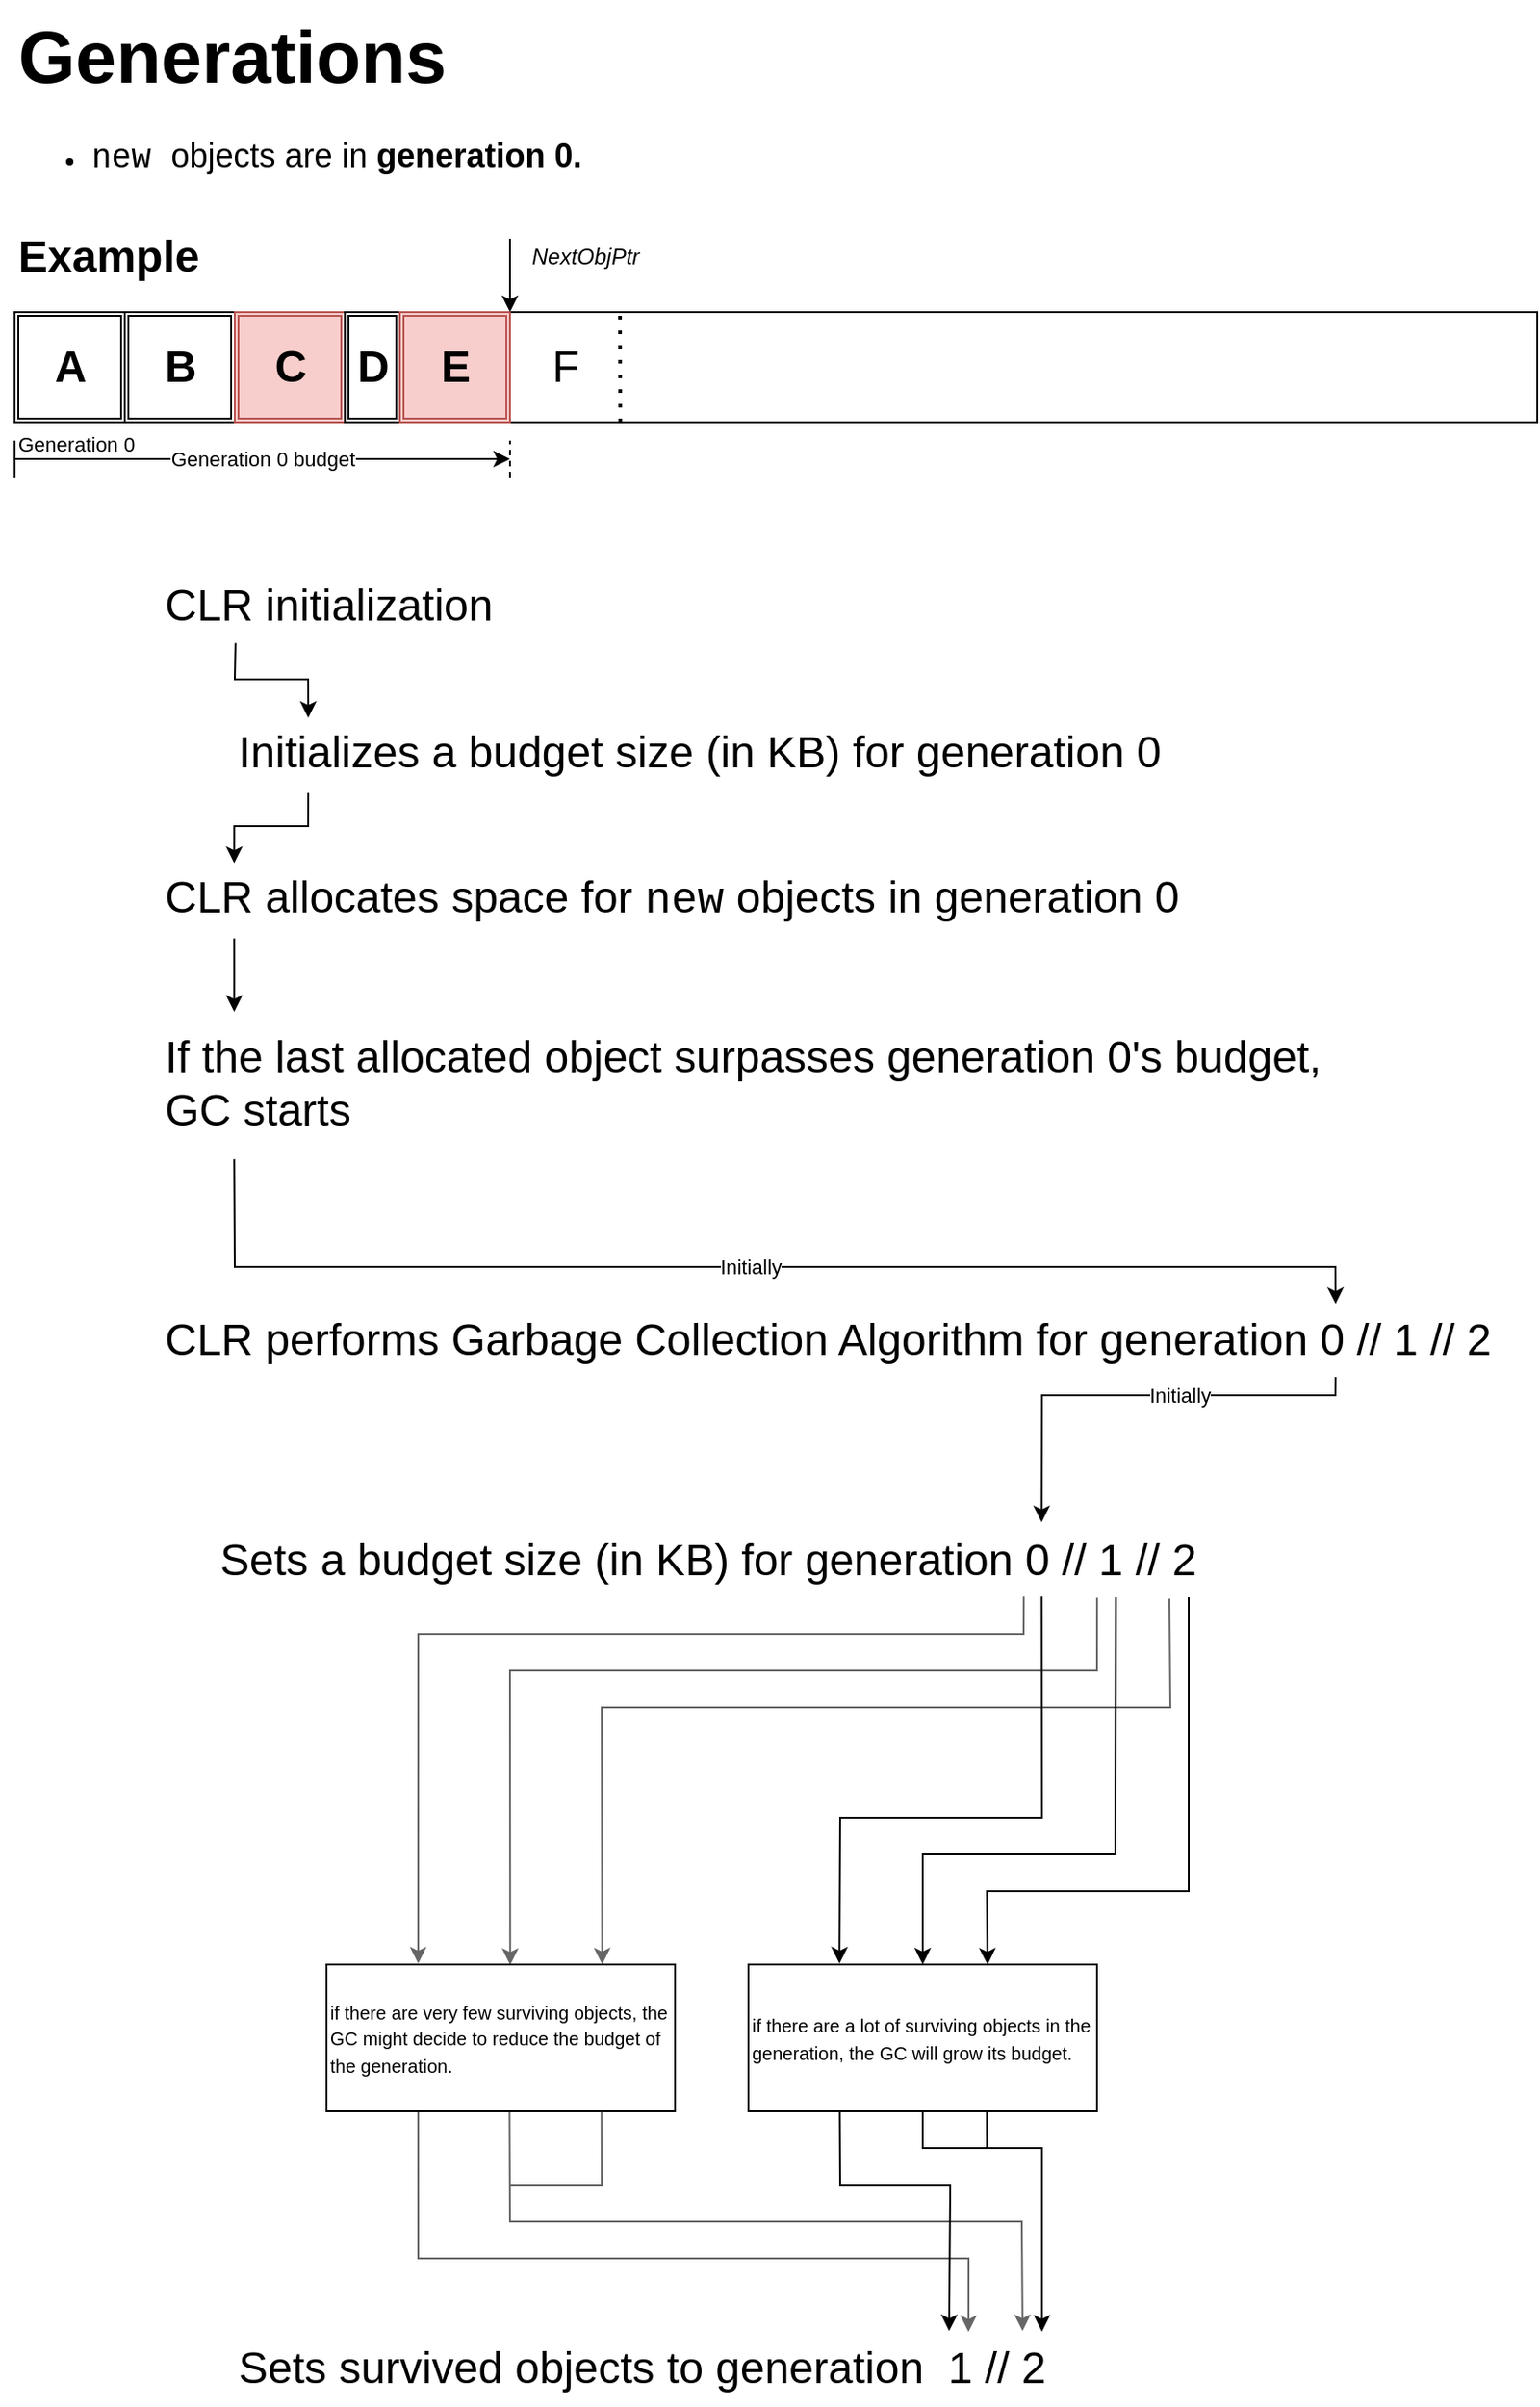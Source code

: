 <mxfile version="26.2.14">
  <diagram name="Page-1" id="v2l32i1PEdWWsTGr0Tao">
    <mxGraphModel dx="2434" dy="834" grid="1" gridSize="10" guides="1" tooltips="1" connect="1" arrows="1" fold="1" page="1" pageScale="1" pageWidth="850" pageHeight="1100" math="0" shadow="0">
      <root>
        <mxCell id="0" />
        <mxCell id="1" parent="0" />
        <mxCell id="TTWUy_FGv6fjRsHf4khs-117" value="" style="endArrow=classic;html=1;rounded=0;exitX=0.263;exitY=1.003;exitDx=0;exitDy=0;exitPerimeter=0;entryX=0.909;entryY=0.004;entryDx=0;entryDy=0;entryPerimeter=0;fillColor=#f5f5f5;strokeColor=#666666;" edge="1" parent="1" source="TTWUy_FGv6fjRsHf4khs-79" target="TTWUy_FGv6fjRsHf4khs-66">
          <mxGeometry width="50" height="50" relative="1" as="geometry">
            <mxPoint x="-490" y="1240" as="sourcePoint" />
            <mxPoint x="-620" y="1210" as="targetPoint" />
            <Array as="points">
              <mxPoint x="-620" y="1240" />
              <mxPoint x="-320" y="1240" />
            </Array>
          </mxGeometry>
        </mxCell>
        <mxCell id="TTWUy_FGv6fjRsHf4khs-118" value="" style="endArrow=classic;html=1;rounded=0;exitX=0.525;exitY=1.004;exitDx=0;exitDy=0;exitPerimeter=0;entryX=0.976;entryY=-0.008;entryDx=0;entryDy=0;entryPerimeter=0;fillColor=#f5f5f5;strokeColor=#666666;" edge="1" parent="1" source="TTWUy_FGv6fjRsHf4khs-79" target="TTWUy_FGv6fjRsHf4khs-66">
          <mxGeometry width="50" height="50" relative="1" as="geometry">
            <mxPoint x="-610" y="1170" as="sourcePoint" />
            <mxPoint x="-300" y="1270" as="targetPoint" />
            <Array as="points">
              <mxPoint x="-570" y="1220" />
              <mxPoint x="-291" y="1220" />
            </Array>
          </mxGeometry>
        </mxCell>
        <mxCell id="TTWUy_FGv6fjRsHf4khs-114" value="" style="endArrow=classic;html=1;rounded=0;entryX=0.791;entryY=-0.001;entryDx=0;entryDy=0;entryPerimeter=0;exitX=0.962;exitY=1.02;exitDx=0;exitDy=0;exitPerimeter=0;fillColor=#f5f5f5;strokeColor=#666666;" edge="1" parent="1" source="TTWUy_FGv6fjRsHf4khs-45" target="TTWUy_FGv6fjRsHf4khs-79">
          <mxGeometry width="50" height="50" relative="1" as="geometry">
            <mxPoint x="-520" y="950" as="sourcePoint" />
            <mxPoint x="-510" y="980" as="targetPoint" />
            <Array as="points">
              <mxPoint x="-210" y="940" />
              <mxPoint x="-520" y="940" />
            </Array>
          </mxGeometry>
        </mxCell>
        <mxCell id="TTWUy_FGv6fjRsHf4khs-115" value="" style="endArrow=classic;html=1;rounded=0;entryX=0.527;entryY=0.003;entryDx=0;entryDy=0;entryPerimeter=0;exitX=0.889;exitY=1.006;exitDx=0;exitDy=0;exitPerimeter=0;fillColor=#f5f5f5;strokeColor=#666666;" edge="1" parent="1" source="TTWUy_FGv6fjRsHf4khs-45" target="TTWUy_FGv6fjRsHf4khs-79">
          <mxGeometry width="50" height="50" relative="1" as="geometry">
            <mxPoint x="-570" y="930" as="sourcePoint" />
            <mxPoint x="-390" y="960" as="targetPoint" />
            <Array as="points">
              <mxPoint x="-250" y="920" />
              <mxPoint x="-570" y="920" />
            </Array>
          </mxGeometry>
        </mxCell>
        <mxCell id="TTWUy_FGv6fjRsHf4khs-1" value="Generations" style="text;strokeColor=none;fillColor=none;html=1;fontSize=40;fontStyle=1;verticalAlign=middle;align=left;" vertex="1" parent="1">
          <mxGeometry x="-840" y="10" width="260" height="60" as="geometry" />
        </mxCell>
        <mxCell id="TTWUy_FGv6fjRsHf4khs-2" value="&lt;ul&gt;&lt;li&gt;&lt;font style=&quot;font-size: 18px;&quot; face=&quot;Courier New&quot;&gt;new&amp;nbsp;&lt;font face=&quot;Helvetica&quot;&gt;objects are in &lt;b&gt;generation 0.&lt;/b&gt;&lt;/font&gt;&lt;/font&gt;&lt;/li&gt;&lt;/ul&gt;" style="text;strokeColor=none;fillColor=none;html=1;whiteSpace=wrap;verticalAlign=middle;overflow=hidden;" vertex="1" parent="1">
          <mxGeometry x="-840" y="70" width="360" height="50" as="geometry" />
        </mxCell>
        <mxCell id="TTWUy_FGv6fjRsHf4khs-3" value="Example" style="text;strokeColor=none;fillColor=none;html=1;fontSize=24;fontStyle=1;verticalAlign=middle;align=left;" vertex="1" parent="1">
          <mxGeometry x="-840" y="130" width="100" height="40" as="geometry" />
        </mxCell>
        <mxCell id="TTWUy_FGv6fjRsHf4khs-4" value="" style="rounded=0;whiteSpace=wrap;html=1;movable=1;resizable=1;rotatable=1;deletable=1;editable=1;locked=0;connectable=1;" vertex="1" parent="1">
          <mxGeometry x="-840" y="180" width="830" height="60" as="geometry" />
        </mxCell>
        <mxCell id="TTWUy_FGv6fjRsHf4khs-8" value="" style="shape=ext;double=1;rounded=0;whiteSpace=wrap;html=1;" vertex="1" parent="1">
          <mxGeometry x="-840" y="180" width="60" height="60" as="geometry" />
        </mxCell>
        <mxCell id="TTWUy_FGv6fjRsHf4khs-9" value="" style="shape=ext;double=1;rounded=0;whiteSpace=wrap;html=1;" vertex="1" parent="1">
          <mxGeometry x="-780" y="180" width="60" height="60" as="geometry" />
        </mxCell>
        <mxCell id="TTWUy_FGv6fjRsHf4khs-10" value="" style="shape=ext;double=1;rounded=0;whiteSpace=wrap;html=1;fillColor=#f8cecc;strokeColor=#b85450;" vertex="1" parent="1">
          <mxGeometry x="-720" y="180" width="60" height="60" as="geometry" />
        </mxCell>
        <mxCell id="TTWUy_FGv6fjRsHf4khs-11" value="" style="shape=ext;double=1;rounded=0;whiteSpace=wrap;html=1;container=0;" vertex="1" parent="1">
          <mxGeometry x="-660" y="180" width="30" height="60" as="geometry" />
        </mxCell>
        <mxCell id="TTWUy_FGv6fjRsHf4khs-12" value="" style="shape=ext;double=1;rounded=0;whiteSpace=wrap;html=1;fillColor=#f8cecc;strokeColor=#b85450;" vertex="1" parent="1">
          <mxGeometry x="-630" y="180" width="60" height="60" as="geometry" />
        </mxCell>
        <mxCell id="TTWUy_FGv6fjRsHf4khs-13" value="" style="endArrow=none;dashed=1;html=1;dashPattern=1 3;strokeWidth=2;rounded=0;" edge="1" parent="1">
          <mxGeometry width="50" height="50" relative="1" as="geometry">
            <mxPoint x="-509.82" y="240" as="sourcePoint" />
            <mxPoint x="-510" y="180" as="targetPoint" />
          </mxGeometry>
        </mxCell>
        <mxCell id="TTWUy_FGv6fjRsHf4khs-14" value="A" style="text;strokeColor=none;fillColor=none;html=1;fontSize=24;fontStyle=1;verticalAlign=middle;align=center;" vertex="1" parent="1">
          <mxGeometry x="-840" y="180" width="60" height="60" as="geometry" />
        </mxCell>
        <mxCell id="TTWUy_FGv6fjRsHf4khs-15" value="B" style="text;strokeColor=none;fillColor=none;html=1;fontSize=24;fontStyle=1;verticalAlign=middle;align=center;" vertex="1" parent="1">
          <mxGeometry x="-780" y="180" width="60" height="60" as="geometry" />
        </mxCell>
        <mxCell id="TTWUy_FGv6fjRsHf4khs-16" value="C" style="text;strokeColor=none;fillColor=none;html=1;fontSize=24;fontStyle=1;verticalAlign=middle;align=center;" vertex="1" parent="1">
          <mxGeometry x="-720" y="180" width="60" height="60" as="geometry" />
        </mxCell>
        <mxCell id="TTWUy_FGv6fjRsHf4khs-17" value="D" style="text;strokeColor=none;fillColor=none;html=1;fontSize=24;fontStyle=1;verticalAlign=middle;align=center;" vertex="1" parent="1">
          <mxGeometry x="-660" y="180" width="30" height="60" as="geometry" />
        </mxCell>
        <mxCell id="TTWUy_FGv6fjRsHf4khs-18" value="E" style="text;strokeColor=none;fillColor=none;html=1;fontSize=24;fontStyle=1;verticalAlign=middle;align=center;" vertex="1" parent="1">
          <mxGeometry x="-630" y="180" width="60" height="60" as="geometry" />
        </mxCell>
        <mxCell id="TTWUy_FGv6fjRsHf4khs-19" value="&lt;div&gt;F&lt;/div&gt;" style="text;strokeColor=none;fillColor=none;html=1;fontSize=24;fontStyle=0;verticalAlign=middle;align=center;" vertex="1" parent="1">
          <mxGeometry x="-570" y="180" width="60" height="60" as="geometry" />
        </mxCell>
        <mxCell id="TTWUy_FGv6fjRsHf4khs-20" value="" style="endArrow=classic;html=1;rounded=0;entryX=0;entryY=0;entryDx=0;entryDy=0;" edge="1" parent="1" target="TTWUy_FGv6fjRsHf4khs-19">
          <mxGeometry width="50" height="50" relative="1" as="geometry">
            <mxPoint x="-570" y="140" as="sourcePoint" />
            <mxPoint x="-510" y="90" as="targetPoint" />
          </mxGeometry>
        </mxCell>
        <mxCell id="TTWUy_FGv6fjRsHf4khs-21" value="NextObjPtr" style="text;html=1;align=left;verticalAlign=middle;whiteSpace=wrap;rounded=0;fontStyle=2" vertex="1" parent="1">
          <mxGeometry x="-560" y="135" width="60" height="30" as="geometry" />
        </mxCell>
        <mxCell id="TTWUy_FGv6fjRsHf4khs-38" value="" style="endArrow=classic;html=1;rounded=0;" edge="1" parent="1">
          <mxGeometry relative="1" as="geometry">
            <mxPoint x="-840" y="260" as="sourcePoint" />
            <mxPoint x="-570" y="260" as="targetPoint" />
          </mxGeometry>
        </mxCell>
        <mxCell id="TTWUy_FGv6fjRsHf4khs-39" value="Generation 0 budget" style="edgeLabel;resizable=0;html=1;;align=center;verticalAlign=middle;" connectable="0" vertex="1" parent="TTWUy_FGv6fjRsHf4khs-38">
          <mxGeometry relative="1" as="geometry" />
        </mxCell>
        <mxCell id="TTWUy_FGv6fjRsHf4khs-40" value="Generation 0" style="edgeLabel;resizable=0;html=1;;align=left;verticalAlign=bottom;" connectable="0" vertex="1" parent="TTWUy_FGv6fjRsHf4khs-38">
          <mxGeometry x="-1" relative="1" as="geometry" />
        </mxCell>
        <mxCell id="TTWUy_FGv6fjRsHf4khs-42" value="" style="endArrow=none;dashed=1;html=1;rounded=0;" edge="1" parent="1">
          <mxGeometry width="50" height="50" relative="1" as="geometry">
            <mxPoint x="-570" y="270" as="sourcePoint" />
            <mxPoint x="-570" y="250" as="targetPoint" />
          </mxGeometry>
        </mxCell>
        <mxCell id="TTWUy_FGv6fjRsHf4khs-43" value="" style="endArrow=none;html=1;rounded=0;" edge="1" parent="1">
          <mxGeometry width="50" height="50" relative="1" as="geometry">
            <mxPoint x="-840" y="270" as="sourcePoint" />
            <mxPoint x="-840" y="250" as="targetPoint" />
          </mxGeometry>
        </mxCell>
        <mxCell id="TTWUy_FGv6fjRsHf4khs-44" value="CLR initialization" style="text;strokeColor=none;fillColor=none;html=1;fontSize=24;fontStyle=0;verticalAlign=middle;align=left;" vertex="1" parent="1">
          <mxGeometry x="-760" y="320" width="200" height="40" as="geometry" />
        </mxCell>
        <mxCell id="TTWUy_FGv6fjRsHf4khs-45" value="Sets a budget size (in KB) for generation 0 // 1 // 2" style="text;strokeColor=none;fillColor=none;html=1;fontSize=24;fontStyle=0;verticalAlign=middle;align=left;" vertex="1" parent="1">
          <mxGeometry x="-730" y="840" width="540" height="40" as="geometry" />
        </mxCell>
        <mxCell id="TTWUy_FGv6fjRsHf4khs-47" value="CLR allocates space for &lt;font face=&quot;Courier New&quot;&gt;new&lt;/font&gt;&lt;font face=&quot;Helvetica&quot;&gt; objects in generation 0&lt;/font&gt;" style="text;strokeColor=none;fillColor=none;html=1;fontSize=24;fontStyle=0;verticalAlign=middle;align=left;" vertex="1" parent="1">
          <mxGeometry x="-760" y="480" width="640" height="40" as="geometry" />
        </mxCell>
        <mxCell id="TTWUy_FGv6fjRsHf4khs-49" value="&lt;div&gt;If the last allocated object surpasses generation 0&#39;s budget,&amp;nbsp;&lt;/div&gt;&lt;div&gt;GC starts&lt;/div&gt;" style="text;strokeColor=none;fillColor=none;html=1;fontSize=24;fontStyle=0;verticalAlign=middle;align=left;" vertex="1" parent="1">
          <mxGeometry x="-760" y="560" width="640" height="80" as="geometry" />
        </mxCell>
        <mxCell id="TTWUy_FGv6fjRsHf4khs-64" value="CLR performs Garbage Collection Algorithm for generation 0 // 1 // 2" style="text;strokeColor=none;fillColor=none;html=1;fontSize=24;fontStyle=0;verticalAlign=middle;align=left;" vertex="1" parent="1">
          <mxGeometry x="-760" y="720" width="740" height="40" as="geometry" />
        </mxCell>
        <mxCell id="TTWUy_FGv6fjRsHf4khs-66" value="Sets survived objects to generation&amp;nbsp; 1 // 2" style="text;strokeColor=none;fillColor=none;html=1;fontSize=24;fontStyle=0;verticalAlign=middle;align=left;" vertex="1" parent="1">
          <mxGeometry x="-720" y="1280" width="440" height="40" as="geometry" />
        </mxCell>
        <mxCell id="TTWUy_FGv6fjRsHf4khs-69" value="" style="endArrow=classic;html=1;rounded=0;exitX=0.202;exitY=1.007;exitDx=0;exitDy=0;entryX=0.077;entryY=0.025;entryDx=0;entryDy=0;exitPerimeter=0;entryPerimeter=0;" edge="1" parent="1" source="TTWUy_FGv6fjRsHf4khs-44" target="TTWUy_FGv6fjRsHf4khs-84">
          <mxGeometry relative="1" as="geometry">
            <mxPoint x="-720" y="360" as="sourcePoint" />
            <mxPoint x="-270" y="399" as="targetPoint" />
            <Array as="points">
              <mxPoint x="-720" y="380" />
              <mxPoint x="-680" y="380" />
            </Array>
          </mxGeometry>
        </mxCell>
        <mxCell id="TTWUy_FGv6fjRsHf4khs-79" value="&lt;div&gt;&lt;font size=&quot;1&quot;&gt;if there are very few surviving objects, the GC might decide to reduce the budget of the generation.&lt;/font&gt;&lt;/div&gt;" style="whiteSpace=wrap;html=1;verticalAlign=middle;align=left;" vertex="1" parent="1">
          <mxGeometry x="-670" y="1080" width="190" height="80" as="geometry" />
        </mxCell>
        <mxCell id="TTWUy_FGv6fjRsHf4khs-81" value="&lt;div&gt;&lt;font size=&quot;1&quot;&gt;if there are a lot of surviving objects in the generation, the GC will grow its budget.&lt;/font&gt;&lt;/div&gt;" style="whiteSpace=wrap;html=1;verticalAlign=middle;align=left;" vertex="1" parent="1">
          <mxGeometry x="-440" y="1080" width="190" height="80" as="geometry" />
        </mxCell>
        <mxCell id="TTWUy_FGv6fjRsHf4khs-86" style="edgeStyle=orthogonalEdgeStyle;rounded=0;orthogonalLoop=1;jettySize=auto;html=1;exitX=0.077;exitY=1.046;exitDx=0;exitDy=0;entryX=0.062;entryY=0.003;entryDx=0;entryDy=0;exitPerimeter=0;entryPerimeter=0;" edge="1" parent="1" source="TTWUy_FGv6fjRsHf4khs-84" target="TTWUy_FGv6fjRsHf4khs-47">
          <mxGeometry relative="1" as="geometry" />
        </mxCell>
        <mxCell id="TTWUy_FGv6fjRsHf4khs-84" value="Initializes a budget size (in KB) for generation 0" style="text;strokeColor=none;fillColor=none;html=1;fontSize=24;fontStyle=0;verticalAlign=middle;align=left;" vertex="1" parent="1">
          <mxGeometry x="-720" y="400" width="520" height="40" as="geometry" />
        </mxCell>
        <mxCell id="TTWUy_FGv6fjRsHf4khs-90" style="edgeStyle=orthogonalEdgeStyle;rounded=0;orthogonalLoop=1;jettySize=auto;html=1;exitX=0.062;exitY=1.028;exitDx=0;exitDy=0;exitPerimeter=0;entryX=0.062;entryY=0.014;entryDx=0;entryDy=0;entryPerimeter=0;" edge="1" parent="1" source="TTWUy_FGv6fjRsHf4khs-47" target="TTWUy_FGv6fjRsHf4khs-49">
          <mxGeometry relative="1" as="geometry">
            <mxPoint x="-720" y="560" as="targetPoint" />
          </mxGeometry>
        </mxCell>
        <mxCell id="TTWUy_FGv6fjRsHf4khs-91" value="" style="endArrow=classic;html=1;rounded=0;exitX=0.062;exitY=1.017;exitDx=0;exitDy=0;exitPerimeter=0;entryX=0.865;entryY=0.004;entryDx=0;entryDy=0;entryPerimeter=0;" edge="1" parent="1" source="TTWUy_FGv6fjRsHf4khs-49" target="TTWUy_FGv6fjRsHf4khs-64">
          <mxGeometry relative="1" as="geometry">
            <mxPoint x="-720" y="650" as="sourcePoint" />
            <mxPoint x="-620" y="650" as="targetPoint" />
            <Array as="points">
              <mxPoint x="-720" y="700" />
              <mxPoint x="-120" y="700" />
            </Array>
          </mxGeometry>
        </mxCell>
        <mxCell id="TTWUy_FGv6fjRsHf4khs-95" value="Initially" style="edgeLabel;html=1;align=center;verticalAlign=middle;resizable=0;points=[];" vertex="1" connectable="0" parent="TTWUy_FGv6fjRsHf4khs-91">
          <mxGeometry x="0.604" relative="1" as="geometry">
            <mxPoint x="-205" as="offset" />
          </mxGeometry>
        </mxCell>
        <mxCell id="TTWUy_FGv6fjRsHf4khs-96" value="" style="endArrow=classic;html=1;rounded=0;exitX=0.865;exitY=1;exitDx=0;exitDy=0;exitPerimeter=0;entryX=0.833;entryY=-0.022;entryDx=0;entryDy=0;entryPerimeter=0;" edge="1" parent="1" source="TTWUy_FGv6fjRsHf4khs-64" target="TTWUy_FGv6fjRsHf4khs-45">
          <mxGeometry relative="1" as="geometry">
            <mxPoint x="-300" y="800" as="sourcePoint" />
            <mxPoint x="-200" y="800" as="targetPoint" />
            <Array as="points">
              <mxPoint x="-120" y="770" />
              <mxPoint x="-280" y="770" />
            </Array>
          </mxGeometry>
        </mxCell>
        <mxCell id="TTWUy_FGv6fjRsHf4khs-97" value="Initially" style="edgeLabel;resizable=0;html=1;;align=center;verticalAlign=middle;" connectable="0" vertex="1" parent="TTWUy_FGv6fjRsHf4khs-96">
          <mxGeometry relative="1" as="geometry">
            <mxPoint x="24" as="offset" />
          </mxGeometry>
        </mxCell>
        <mxCell id="TTWUy_FGv6fjRsHf4khs-107" value="" style="endArrow=classic;html=1;rounded=0;entryX=0.261;entryY=-0.007;entryDx=0;entryDy=0;entryPerimeter=0;exitX=0.833;exitY=0.991;exitDx=0;exitDy=0;exitPerimeter=0;" edge="1" parent="1" source="TTWUy_FGv6fjRsHf4khs-45" target="TTWUy_FGv6fjRsHf4khs-81">
          <mxGeometry width="50" height="50" relative="1" as="geometry">
            <mxPoint x="-270" y="930" as="sourcePoint" />
            <mxPoint x="-440" y="990" as="targetPoint" />
            <Array as="points">
              <mxPoint x="-280" y="1000" />
              <mxPoint x="-390" y="1000" />
            </Array>
          </mxGeometry>
        </mxCell>
        <mxCell id="TTWUy_FGv6fjRsHf4khs-108" value="" style="endArrow=classic;html=1;rounded=0;entryX=0.5;entryY=0;entryDx=0;entryDy=0;exitX=0.908;exitY=1.001;exitDx=0;exitDy=0;exitPerimeter=0;" edge="1" parent="1" source="TTWUy_FGv6fjRsHf4khs-45" target="TTWUy_FGv6fjRsHf4khs-81">
          <mxGeometry width="50" height="50" relative="1" as="geometry">
            <mxPoint x="-240" y="930" as="sourcePoint" />
            <mxPoint x="-440" y="990" as="targetPoint" />
            <Array as="points">
              <mxPoint x="-240" y="1020" />
              <mxPoint x="-345" y="1020" />
            </Array>
          </mxGeometry>
        </mxCell>
        <mxCell id="TTWUy_FGv6fjRsHf4khs-109" value="" style="endArrow=classic;html=1;rounded=0;entryX=0.686;entryY=0.001;entryDx=0;entryDy=0;entryPerimeter=0;" edge="1" parent="1" target="TTWUy_FGv6fjRsHf4khs-81">
          <mxGeometry width="50" height="50" relative="1" as="geometry">
            <mxPoint x="-200" y="880" as="sourcePoint" />
            <mxPoint x="-270" y="980" as="targetPoint" />
            <Array as="points">
              <mxPoint x="-200" y="1040" />
              <mxPoint x="-310" y="1040" />
            </Array>
          </mxGeometry>
        </mxCell>
        <mxCell id="TTWUy_FGv6fjRsHf4khs-116" value="" style="endArrow=classic;html=1;rounded=0;entryX=0.263;entryY=-0.007;entryDx=0;entryDy=0;entryPerimeter=0;exitX=0.815;exitY=0.991;exitDx=0;exitDy=0;exitPerimeter=0;fillColor=#f5f5f5;strokeColor=#666666;" edge="1" parent="1" source="TTWUy_FGv6fjRsHf4khs-45" target="TTWUy_FGv6fjRsHf4khs-79">
          <mxGeometry width="50" height="50" relative="1" as="geometry">
            <mxPoint x="-620" y="930" as="sourcePoint" />
            <mxPoint x="-600" y="930" as="targetPoint" />
            <Array as="points">
              <mxPoint x="-290" y="900" />
              <mxPoint x="-620" y="900" />
            </Array>
          </mxGeometry>
        </mxCell>
        <mxCell id="TTWUy_FGv6fjRsHf4khs-120" value="" style="endArrow=none;html=1;rounded=0;entryX=0.789;entryY=1.005;entryDx=0;entryDy=0;entryPerimeter=0;fillColor=#f5f5f5;strokeColor=#666666;" edge="1" parent="1" target="TTWUy_FGv6fjRsHf4khs-79">
          <mxGeometry width="50" height="50" relative="1" as="geometry">
            <mxPoint x="-570" y="1200" as="sourcePoint" />
            <mxPoint x="-500" y="1170" as="targetPoint" />
            <Array as="points">
              <mxPoint x="-520" y="1200" />
            </Array>
          </mxGeometry>
        </mxCell>
        <mxCell id="TTWUy_FGv6fjRsHf4khs-105" value="" style="endArrow=classic;html=1;rounded=0;exitX=0.5;exitY=1;exitDx=0;exitDy=0;entryX=1;entryY=0;entryDx=0;entryDy=0;" edge="1" parent="1" source="TTWUy_FGv6fjRsHf4khs-81" target="TTWUy_FGv6fjRsHf4khs-66">
          <mxGeometry relative="1" as="geometry">
            <mxPoint x="-345" y="1160.16" as="sourcePoint" />
            <mxPoint x="-290" y="1270" as="targetPoint" />
            <Array as="points">
              <mxPoint x="-345" y="1180" />
              <mxPoint x="-280" y="1180" />
            </Array>
          </mxGeometry>
        </mxCell>
        <mxCell id="TTWUy_FGv6fjRsHf4khs-112" value="" style="endArrow=none;html=1;rounded=0;entryX=0.684;entryY=1.001;entryDx=0;entryDy=0;entryPerimeter=0;" edge="1" parent="1" target="TTWUy_FGv6fjRsHf4khs-81">
          <mxGeometry width="50" height="50" relative="1" as="geometry">
            <mxPoint x="-310" y="1180" as="sourcePoint" />
            <mxPoint x="-220" y="1090" as="targetPoint" />
            <Array as="points" />
          </mxGeometry>
        </mxCell>
        <mxCell id="TTWUy_FGv6fjRsHf4khs-103" value="" style="endArrow=classic;html=1;rounded=0;exitX=0.262;exitY=1.002;exitDx=0;exitDy=0;exitPerimeter=0;entryX=0.885;entryY=-0.008;entryDx=0;entryDy=0;entryPerimeter=0;" edge="1" parent="1" source="TTWUy_FGv6fjRsHf4khs-81" target="TTWUy_FGv6fjRsHf4khs-66">
          <mxGeometry relative="1" as="geometry">
            <mxPoint x="-395" y="1080" as="sourcePoint" />
            <mxPoint x="-340" y="1270" as="targetPoint" />
            <Array as="points">
              <mxPoint x="-390" y="1200" />
              <mxPoint x="-330" y="1200" />
            </Array>
          </mxGeometry>
        </mxCell>
      </root>
    </mxGraphModel>
  </diagram>
</mxfile>
